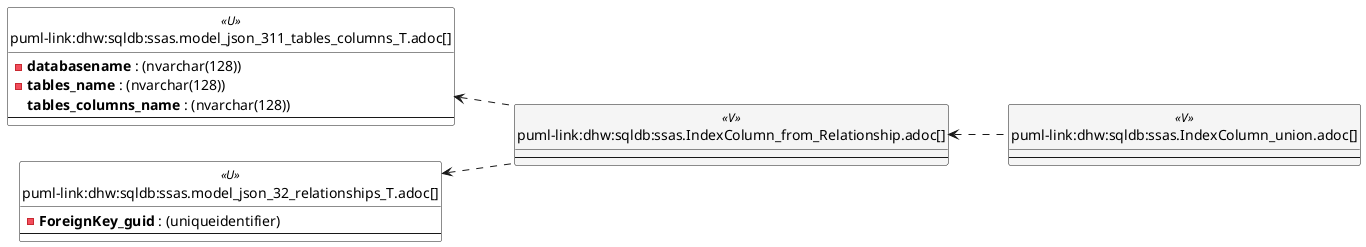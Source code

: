 @startuml
left to right direction
'top to bottom direction
hide circle
'avoide "." issues:
set namespaceSeparator none


skinparam class {
  BackgroundColor White
  BackgroundColor<<FN>> Yellow
  BackgroundColor<<FS>> Yellow
  BackgroundColor<<FT>> LightGray
  BackgroundColor<<IF>> Yellow
  BackgroundColor<<IS>> Yellow
  BackgroundColor<<P>> Aqua
  BackgroundColor<<PC>> Aqua
  BackgroundColor<<SN>> Yellow
  BackgroundColor<<SO>> SlateBlue
  BackgroundColor<<TF>> LightGray
  BackgroundColor<<TR>> Tomato
  BackgroundColor<<U>> White
  BackgroundColor<<V>> WhiteSmoke
  BackgroundColor<<X>> Aqua
  BackgroundColor<<external>> AliceBlue
}


entity "puml-link:dhw:sqldb:ssas.IndexColumn_from_Relationship.adoc[]" as ssas.IndexColumn_from_Relationship << V >> {
  --
}

entity "puml-link:dhw:sqldb:ssas.IndexColumn_union.adoc[]" as ssas.IndexColumn_union << V >> {
  --
}

entity "puml-link:dhw:sqldb:ssas.model_json_311_tables_columns_T.adoc[]" as ssas.model_json_311_tables_columns_T << U >> {
  - **databasename** : (nvarchar(128))
  - **tables_name** : (nvarchar(128))
  **tables_columns_name** : (nvarchar(128))
  --
}

entity "puml-link:dhw:sqldb:ssas.model_json_32_relationships_T.adoc[]" as ssas.model_json_32_relationships_T << U >> {
  - **ForeignKey_guid** : (uniqueidentifier)
  --
}

ssas.IndexColumn_from_Relationship <.. ssas.IndexColumn_union
ssas.model_json_311_tables_columns_T <.. ssas.IndexColumn_from_Relationship
ssas.model_json_32_relationships_T <.. ssas.IndexColumn_from_Relationship
@enduml

